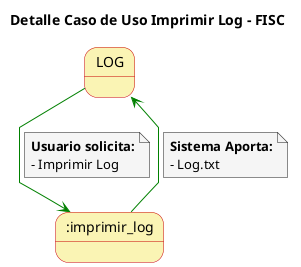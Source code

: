 @startuml

skinparam state {
  BackgroundColor #faf4b4
  BorderColor #c90000
}

skinparam note {
  BackgroundColor #f5f5f5
}

skinparam linetype polyline

title Detalle Caso de Uso Imprimir Log - FISC

LOG -[#green]-> :imprimir_log 
note on link
  **Usuario solicita:**
  - Imprimir Log
end note

:imprimir_log -[#green]-> LOG
note on link
      **Sistema Aporta:**
      - Log.txt
  end note

@enduml